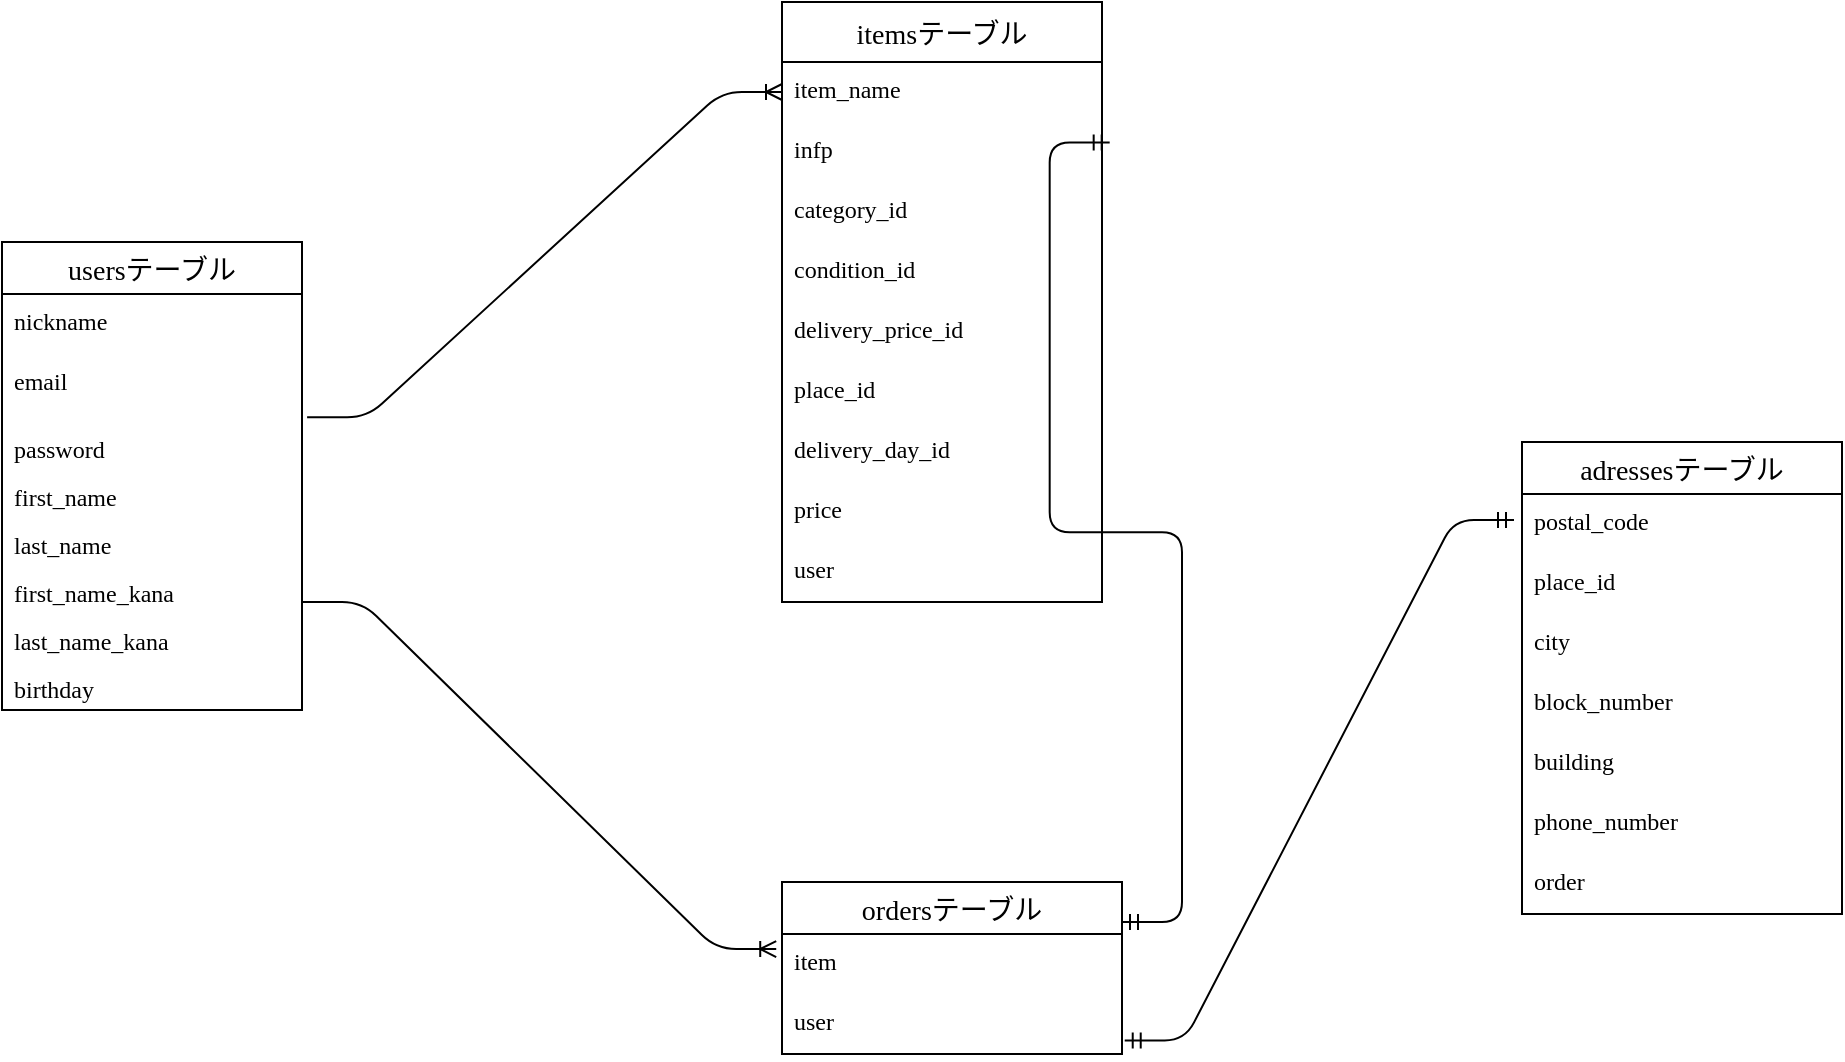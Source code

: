 <mxfile>
    <diagram id="4LPG1Af4XrNEFEFnlUSf" name="ページ1">
        <mxGraphModel dx="2134" dy="708" grid="1" gridSize="10" guides="1" tooltips="1" connect="0" arrows="1" fold="1" page="1" pageScale="1" pageWidth="827" pageHeight="1169" math="0" shadow="0">
            <root>
                <mxCell id="0"/>
                <mxCell id="1" parent="0"/>
                <mxCell id="174" value="usersテーブル" style="swimlane;fontStyle=0;childLayout=stackLayout;horizontal=1;startSize=26;horizontalStack=0;resizeParent=1;resizeParentMax=0;resizeLast=0;collapsible=1;marginBottom=0;align=center;fontSize=14;rounded=0;sketch=0;hachureGap=4;jiggle=2;curveFitting=1;strokeColor=default;fontFamily=Verdana;fillColor=none;" parent="1" vertex="1">
                    <mxGeometry x="-950" y="360" width="150" height="234" as="geometry"/>
                </mxCell>
                <mxCell id="175" value="nickname" style="text;strokeColor=none;fillColor=none;spacingLeft=4;spacingRight=4;overflow=hidden;rotatable=0;points=[[0,0.5],[1,0.5]];portConstraint=eastwest;fontSize=12;rounded=0;sketch=0;hachureGap=4;jiggle=2;curveFitting=1;fontFamily=Verdana;" parent="174" vertex="1">
                    <mxGeometry y="26" width="150" height="30" as="geometry"/>
                </mxCell>
                <mxCell id="176" value="email " style="text;strokeColor=none;fillColor=none;spacingLeft=4;spacingRight=4;overflow=hidden;rotatable=0;points=[[0,0.5],[1,0.5]];portConstraint=eastwest;fontSize=12;rounded=0;sketch=0;hachureGap=4;jiggle=2;curveFitting=1;fontFamily=Verdana;" parent="174" vertex="1">
                    <mxGeometry y="56" width="150" height="34" as="geometry"/>
                </mxCell>
                <mxCell id="177" value="password " style="text;strokeColor=none;fillColor=none;spacingLeft=4;spacingRight=4;overflow=hidden;rotatable=0;points=[[0,0.5],[1,0.5]];portConstraint=eastwest;fontSize=12;rounded=0;sketch=0;hachureGap=4;jiggle=2;curveFitting=1;fontFamily=Verdana;" parent="174" vertex="1">
                    <mxGeometry y="90" width="150" height="24" as="geometry"/>
                </mxCell>
                <mxCell id="181" value="first_name" style="text;strokeColor=none;fillColor=none;spacingLeft=4;spacingRight=4;overflow=hidden;rotatable=0;points=[[0,0.5],[1,0.5]];portConstraint=eastwest;fontSize=12;rounded=0;sketch=0;hachureGap=4;jiggle=2;curveFitting=1;fontFamily=Verdana;" parent="174" vertex="1">
                    <mxGeometry y="114" width="150" height="24" as="geometry"/>
                </mxCell>
                <mxCell id="182" value="last_name " style="text;strokeColor=none;fillColor=none;spacingLeft=4;spacingRight=4;overflow=hidden;rotatable=0;points=[[0,0.5],[1,0.5]];portConstraint=eastwest;fontSize=12;rounded=0;sketch=0;hachureGap=4;jiggle=2;curveFitting=1;fontFamily=Verdana;" parent="174" vertex="1">
                    <mxGeometry y="138" width="150" height="24" as="geometry"/>
                </mxCell>
                <mxCell id="183" value="first_name_kana " style="text;strokeColor=none;fillColor=none;spacingLeft=4;spacingRight=4;overflow=hidden;rotatable=0;points=[[0,0.5],[1,0.5]];portConstraint=eastwest;fontSize=12;rounded=0;sketch=0;hachureGap=4;jiggle=2;curveFitting=1;fontFamily=Verdana;" parent="174" vertex="1">
                    <mxGeometry y="162" width="150" height="24" as="geometry"/>
                </mxCell>
                <mxCell id="184" value="last_name_kana " style="text;strokeColor=none;fillColor=none;spacingLeft=4;spacingRight=4;overflow=hidden;rotatable=0;points=[[0,0.5],[1,0.5]];portConstraint=eastwest;fontSize=12;rounded=0;sketch=0;hachureGap=4;jiggle=2;curveFitting=1;fontFamily=Verdana;" parent="174" vertex="1">
                    <mxGeometry y="186" width="150" height="24" as="geometry"/>
                </mxCell>
                <mxCell id="250" value="birthday " style="text;strokeColor=none;fillColor=none;spacingLeft=4;spacingRight=4;overflow=hidden;rotatable=0;points=[[0,0.5],[1,0.5]];portConstraint=eastwest;fontSize=12;rounded=0;sketch=0;hachureGap=4;jiggle=2;curveFitting=1;fontFamily=Verdana;" vertex="1" parent="174">
                    <mxGeometry y="210" width="150" height="24" as="geometry"/>
                </mxCell>
                <mxCell id="192" value="" style="edgeStyle=entityRelationEdgeStyle;fontSize=12;html=1;endArrow=ERoneToMany;sketch=0;hachureGap=4;jiggle=2;curveFitting=1;fontFamily=Verdana;exitX=1.017;exitY=0.929;exitDx=0;exitDy=0;exitPerimeter=0;" parent="1" source="176" edge="1">
                    <mxGeometry width="100" height="100" relative="1" as="geometry">
                        <mxPoint x="-530" y="430" as="sourcePoint"/>
                        <mxPoint x="-560" y="285" as="targetPoint"/>
                    </mxGeometry>
                </mxCell>
                <mxCell id="194" value="itemsテーブル" style="swimlane;fontStyle=0;childLayout=stackLayout;horizontal=1;startSize=30;horizontalStack=0;resizeParent=1;resizeParentMax=0;resizeLast=0;collapsible=1;marginBottom=0;align=center;fontSize=14;rounded=0;sketch=0;hachureGap=4;jiggle=2;curveFitting=1;strokeColor=default;fontFamily=Verdana;fillColor=none;" parent="1" vertex="1">
                    <mxGeometry x="-560" y="240" width="160" height="300" as="geometry"/>
                </mxCell>
                <mxCell id="199" value="item_name" style="text;strokeColor=none;fillColor=none;spacingLeft=4;spacingRight=4;overflow=hidden;rotatable=0;points=[[0,0.5],[1,0.5]];portConstraint=eastwest;fontSize=12;rounded=0;sketch=0;hachureGap=4;jiggle=2;curveFitting=1;fontFamily=Verdana;" parent="194" vertex="1">
                    <mxGeometry y="30" width="160" height="30" as="geometry"/>
                </mxCell>
                <mxCell id="202" value="infp" style="text;strokeColor=none;fillColor=none;spacingLeft=4;spacingRight=4;overflow=hidden;rotatable=0;points=[[0,0.5],[1,0.5]];portConstraint=eastwest;fontSize=12;rounded=0;sketch=0;hachureGap=4;jiggle=2;curveFitting=1;fontFamily=Verdana;" parent="194" vertex="1">
                    <mxGeometry y="60" width="160" height="30" as="geometry"/>
                </mxCell>
                <mxCell id="203" value="category_id" style="text;strokeColor=none;fillColor=none;spacingLeft=4;spacingRight=4;overflow=hidden;rotatable=0;points=[[0,0.5],[1,0.5]];portConstraint=eastwest;fontSize=12;rounded=0;sketch=0;hachureGap=4;jiggle=2;curveFitting=1;fontFamily=Verdana;" parent="194" vertex="1">
                    <mxGeometry y="90" width="160" height="30" as="geometry"/>
                </mxCell>
                <mxCell id="204" value="condition_id" style="text;strokeColor=none;fillColor=none;spacingLeft=4;spacingRight=4;overflow=hidden;rotatable=0;points=[[0,0.5],[1,0.5]];portConstraint=eastwest;fontSize=12;rounded=0;sketch=0;hachureGap=4;jiggle=2;curveFitting=1;fontFamily=Verdana;" parent="194" vertex="1">
                    <mxGeometry y="120" width="160" height="30" as="geometry"/>
                </mxCell>
                <mxCell id="251" value="delivery_price_id&#10;&#10;" style="text;strokeColor=none;fillColor=none;spacingLeft=4;spacingRight=4;overflow=hidden;rotatable=0;points=[[0,0.5],[1,0.5]];portConstraint=eastwest;fontSize=12;rounded=0;sketch=0;hachureGap=4;jiggle=2;curveFitting=1;fontFamily=Verdana;" vertex="1" parent="194">
                    <mxGeometry y="150" width="160" height="30" as="geometry"/>
                </mxCell>
                <mxCell id="253" value="place_id&#10;&#10;" style="text;strokeColor=none;fillColor=none;spacingLeft=4;spacingRight=4;overflow=hidden;rotatable=0;points=[[0,0.5],[1,0.5]];portConstraint=eastwest;fontSize=12;rounded=0;sketch=0;hachureGap=4;jiggle=2;curveFitting=1;fontFamily=Verdana;" vertex="1" parent="194">
                    <mxGeometry y="180" width="160" height="30" as="geometry"/>
                </mxCell>
                <mxCell id="255" value="delivery_day_id&#10;&#10;" style="text;strokeColor=none;fillColor=none;spacingLeft=4;spacingRight=4;overflow=hidden;rotatable=0;points=[[0,0.5],[1,0.5]];portConstraint=eastwest;fontSize=12;rounded=0;sketch=0;hachureGap=4;jiggle=2;curveFitting=1;fontFamily=Verdana;" vertex="1" parent="194">
                    <mxGeometry y="210" width="160" height="30" as="geometry"/>
                </mxCell>
                <mxCell id="256" value="price&#10;&#10;" style="text;strokeColor=none;fillColor=none;spacingLeft=4;spacingRight=4;overflow=hidden;rotatable=0;points=[[0,0.5],[1,0.5]];portConstraint=eastwest;fontSize=12;rounded=0;sketch=0;hachureGap=4;jiggle=2;curveFitting=1;fontFamily=Verdana;" vertex="1" parent="194">
                    <mxGeometry y="240" width="160" height="30" as="geometry"/>
                </mxCell>
                <mxCell id="258" value="user&#10;&#10;" style="text;strokeColor=none;fillColor=none;spacingLeft=4;spacingRight=4;overflow=hidden;rotatable=0;points=[[0,0.5],[1,0.5]];portConstraint=eastwest;fontSize=12;rounded=0;sketch=0;hachureGap=4;jiggle=2;curveFitting=1;fontFamily=Verdana;" vertex="1" parent="194">
                    <mxGeometry y="270" width="160" height="30" as="geometry"/>
                </mxCell>
                <mxCell id="210" value="ordersテーブル" style="swimlane;fontStyle=0;childLayout=stackLayout;horizontal=1;startSize=26;horizontalStack=0;resizeParent=1;resizeParentMax=0;resizeLast=0;collapsible=1;marginBottom=0;align=center;fontSize=14;rounded=0;sketch=0;hachureGap=4;jiggle=2;curveFitting=1;strokeColor=default;fontFamily=Verdana;fillColor=none;" parent="1" vertex="1">
                    <mxGeometry x="-560" y="680" width="170" height="86" as="geometry"/>
                </mxCell>
                <mxCell id="213" value="item" style="text;strokeColor=none;fillColor=none;spacingLeft=4;spacingRight=4;overflow=hidden;rotatable=0;points=[[0,0.5],[1,0.5]];portConstraint=eastwest;fontSize=12;rounded=0;sketch=0;hachureGap=4;jiggle=2;curveFitting=1;fontFamily=Verdana;" parent="210" vertex="1">
                    <mxGeometry y="26" width="170" height="30" as="geometry"/>
                </mxCell>
                <mxCell id="244" value="user" style="text;strokeColor=none;fillColor=none;spacingLeft=4;spacingRight=4;overflow=hidden;rotatable=0;points=[[0,0.5],[1,0.5]];portConstraint=eastwest;fontSize=12;rounded=0;sketch=0;hachureGap=4;jiggle=2;curveFitting=1;fontFamily=Verdana;" parent="210" vertex="1">
                    <mxGeometry y="56" width="170" height="30" as="geometry"/>
                </mxCell>
                <mxCell id="218" value="adressesテーブル" style="swimlane;fontStyle=0;childLayout=stackLayout;horizontal=1;startSize=26;horizontalStack=0;resizeParent=1;resizeParentMax=0;resizeLast=0;collapsible=1;marginBottom=0;align=center;fontSize=14;rounded=0;sketch=0;hachureGap=4;jiggle=2;curveFitting=1;strokeColor=default;fontFamily=Verdana;fillColor=none;" parent="1" vertex="1">
                    <mxGeometry x="-190" y="460" width="160" height="236" as="geometry"/>
                </mxCell>
                <mxCell id="219" value="postal_code" style="text;strokeColor=none;fillColor=none;spacingLeft=4;spacingRight=4;overflow=hidden;rotatable=0;points=[[0,0.5],[1,0.5]];portConstraint=eastwest;fontSize=12;rounded=0;sketch=0;hachureGap=4;jiggle=2;curveFitting=1;fontFamily=Verdana;" parent="218" vertex="1">
                    <mxGeometry y="26" width="160" height="30" as="geometry"/>
                </mxCell>
                <mxCell id="220" value="place_id " style="text;strokeColor=none;fillColor=none;spacingLeft=4;spacingRight=4;overflow=hidden;rotatable=0;points=[[0,0.5],[1,0.5]];portConstraint=eastwest;fontSize=12;rounded=0;sketch=0;hachureGap=4;jiggle=2;curveFitting=1;fontFamily=Verdana;" parent="218" vertex="1">
                    <mxGeometry y="56" width="160" height="30" as="geometry"/>
                </mxCell>
                <mxCell id="221" value="city" style="text;strokeColor=none;fillColor=none;spacingLeft=4;spacingRight=4;overflow=hidden;rotatable=0;points=[[0,0.5],[1,0.5]];portConstraint=eastwest;fontSize=12;rounded=0;sketch=0;hachureGap=4;jiggle=2;curveFitting=1;fontFamily=Verdana;" parent="218" vertex="1">
                    <mxGeometry y="86" width="160" height="30" as="geometry"/>
                </mxCell>
                <mxCell id="246" value="block_number" style="text;strokeColor=none;fillColor=none;spacingLeft=4;spacingRight=4;overflow=hidden;rotatable=0;points=[[0,0.5],[1,0.5]];portConstraint=eastwest;fontSize=12;rounded=0;sketch=0;hachureGap=4;jiggle=2;curveFitting=1;fontFamily=Verdana;" parent="218" vertex="1">
                    <mxGeometry y="116" width="160" height="30" as="geometry"/>
                </mxCell>
                <mxCell id="247" value="building " style="text;strokeColor=none;fillColor=none;spacingLeft=4;spacingRight=4;overflow=hidden;rotatable=0;points=[[0,0.5],[1,0.5]];portConstraint=eastwest;fontSize=12;rounded=0;sketch=0;hachureGap=4;jiggle=2;curveFitting=1;fontFamily=Verdana;" parent="218" vertex="1">
                    <mxGeometry y="146" width="160" height="30" as="geometry"/>
                </mxCell>
                <mxCell id="248" value="phone_number " style="text;strokeColor=none;fillColor=none;spacingLeft=4;spacingRight=4;overflow=hidden;rotatable=0;points=[[0,0.5],[1,0.5]];portConstraint=eastwest;fontSize=12;rounded=0;sketch=0;hachureGap=4;jiggle=2;curveFitting=1;fontFamily=Verdana;" parent="218" vertex="1">
                    <mxGeometry y="176" width="160" height="30" as="geometry"/>
                </mxCell>
                <mxCell id="249" value="order" style="text;strokeColor=none;fillColor=none;spacingLeft=4;spacingRight=4;overflow=hidden;rotatable=0;points=[[0,0.5],[1,0.5]];portConstraint=eastwest;fontSize=12;rounded=0;sketch=0;hachureGap=4;jiggle=2;curveFitting=1;fontFamily=Verdana;" parent="218" vertex="1">
                    <mxGeometry y="206" width="160" height="30" as="geometry"/>
                </mxCell>
                <mxCell id="222" value="" style="edgeStyle=entityRelationEdgeStyle;fontSize=12;html=1;endArrow=ERoneToMany;sketch=0;hachureGap=4;jiggle=2;curveFitting=1;fontFamily=Verdana;entryX=-0.017;entryY=0.251;entryDx=0;entryDy=0;entryPerimeter=0;" parent="1" target="213" edge="1">
                    <mxGeometry width="100" height="100" relative="1" as="geometry">
                        <mxPoint x="-800" y="540" as="sourcePoint"/>
                        <mxPoint x="-430" y="600" as="targetPoint"/>
                    </mxGeometry>
                </mxCell>
                <mxCell id="242" value="" style="edgeStyle=entityRelationEdgeStyle;fontSize=12;html=1;endArrow=ERmandOne;startArrow=ERmandOne;sketch=0;hachureGap=4;jiggle=2;curveFitting=1;fontFamily=Verdana;entryX=-0.025;entryY=0.433;entryDx=0;entryDy=0;entryPerimeter=0;exitX=1.008;exitY=0.773;exitDx=0;exitDy=0;exitPerimeter=0;" parent="1" source="244" target="219" edge="1">
                    <mxGeometry width="100" height="100" relative="1" as="geometry">
                        <mxPoint x="-399.04" y="782.8" as="sourcePoint"/>
                        <mxPoint x="-300" y="190" as="targetPoint"/>
                    </mxGeometry>
                </mxCell>
                <mxCell id="243" value="" style="edgeStyle=entityRelationEdgeStyle;fontSize=12;html=1;endArrow=ERmandOne;startArrow=ERmandOne;sketch=0;hachureGap=4;jiggle=2;curveFitting=1;fontFamily=Verdana;entryX=1.024;entryY=0.342;entryDx=0;entryDy=0;entryPerimeter=0;" parent="1" edge="1">
                    <mxGeometry width="100" height="100" relative="1" as="geometry">
                        <mxPoint x="-390" y="700" as="sourcePoint"/>
                        <mxPoint x="-396.16" y="310.26" as="targetPoint"/>
                    </mxGeometry>
                </mxCell>
            </root>
        </mxGraphModel>
    </diagram>
</mxfile>